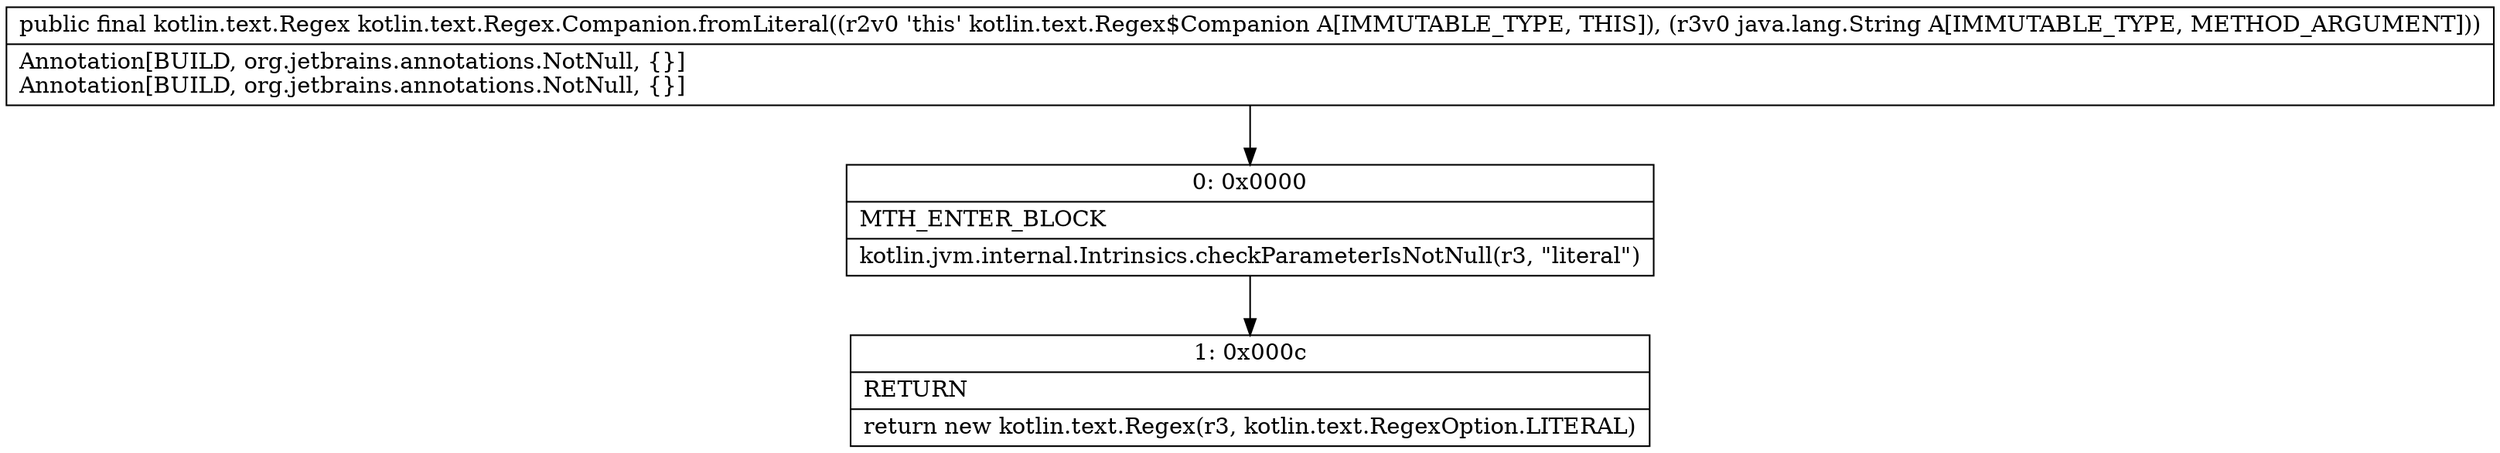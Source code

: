 digraph "CFG forkotlin.text.Regex.Companion.fromLiteral(Ljava\/lang\/String;)Lkotlin\/text\/Regex;" {
Node_0 [shape=record,label="{0\:\ 0x0000|MTH_ENTER_BLOCK\l|kotlin.jvm.internal.Intrinsics.checkParameterIsNotNull(r3, \"literal\")\l}"];
Node_1 [shape=record,label="{1\:\ 0x000c|RETURN\l|return new kotlin.text.Regex(r3, kotlin.text.RegexOption.LITERAL)\l}"];
MethodNode[shape=record,label="{public final kotlin.text.Regex kotlin.text.Regex.Companion.fromLiteral((r2v0 'this' kotlin.text.Regex$Companion A[IMMUTABLE_TYPE, THIS]), (r3v0 java.lang.String A[IMMUTABLE_TYPE, METHOD_ARGUMENT]))  | Annotation[BUILD, org.jetbrains.annotations.NotNull, \{\}]\lAnnotation[BUILD, org.jetbrains.annotations.NotNull, \{\}]\l}"];
MethodNode -> Node_0;
Node_0 -> Node_1;
}

